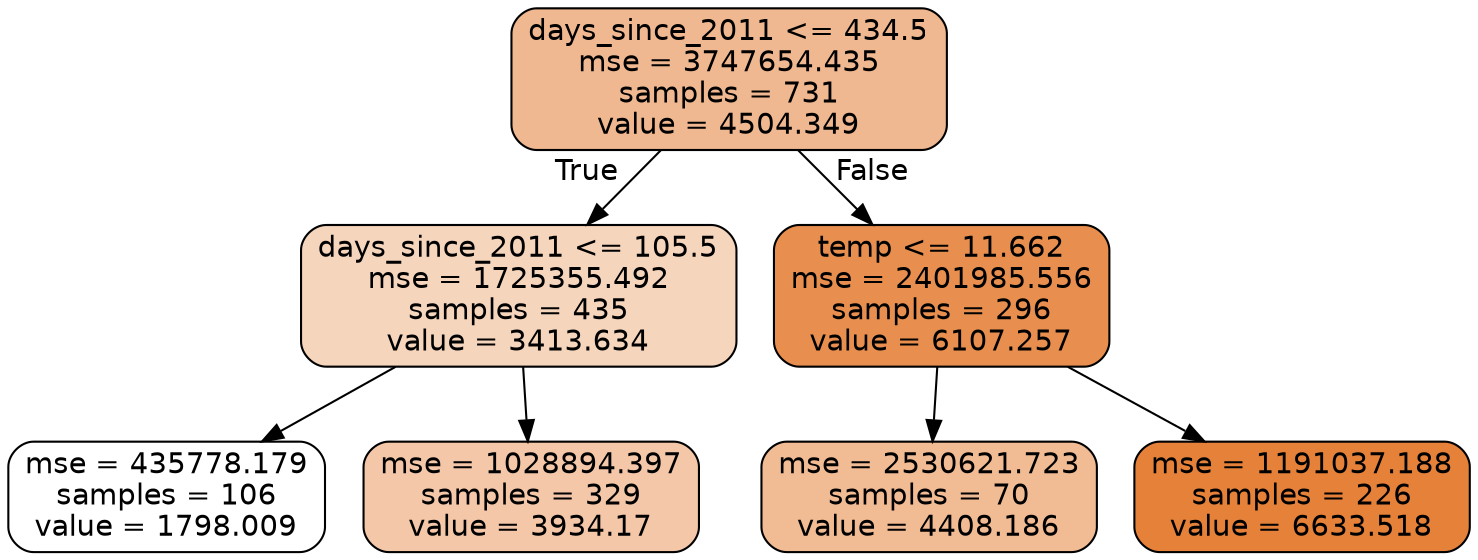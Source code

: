 digraph Tree {
node [shape=box, style="filled, rounded", color="black", fontname=helvetica] ;
edge [fontname=helvetica] ;
0 [label="days_since_2011 <= 434.5\nmse = 3747654.435\nsamples = 731\nvalue = 4504.349", fillcolor="#f0b890"] ;
1 [label="days_since_2011 <= 105.5\nmse = 1725355.492\nsamples = 435\nvalue = 3413.634", fillcolor="#f6d5bd"] ;
0 -> 1 [labeldistance=2.5, labelangle=45, headlabel="True"] ;
2 [label="mse = 435778.179\nsamples = 106\nvalue = 1798.009", fillcolor="#ffffff"] ;
1 -> 2 ;
3 [label="mse = 1028894.397\nsamples = 329\nvalue = 3934.17", fillcolor="#f4c7a8"] ;
1 -> 3 ;
4 [label="temp <= 11.662\nmse = 2401985.556\nsamples = 296\nvalue = 6107.257", fillcolor="#e88f4f"] ;
0 -> 4 [labeldistance=2.5, labelangle=-45, headlabel="False"] ;
5 [label="mse = 2530621.723\nsamples = 70\nvalue = 4408.186", fillcolor="#f1bb94"] ;
4 -> 5 ;
6 [label="mse = 1191037.188\nsamples = 226\nvalue = 6633.518", fillcolor="#e58139"] ;
4 -> 6 ;
}
